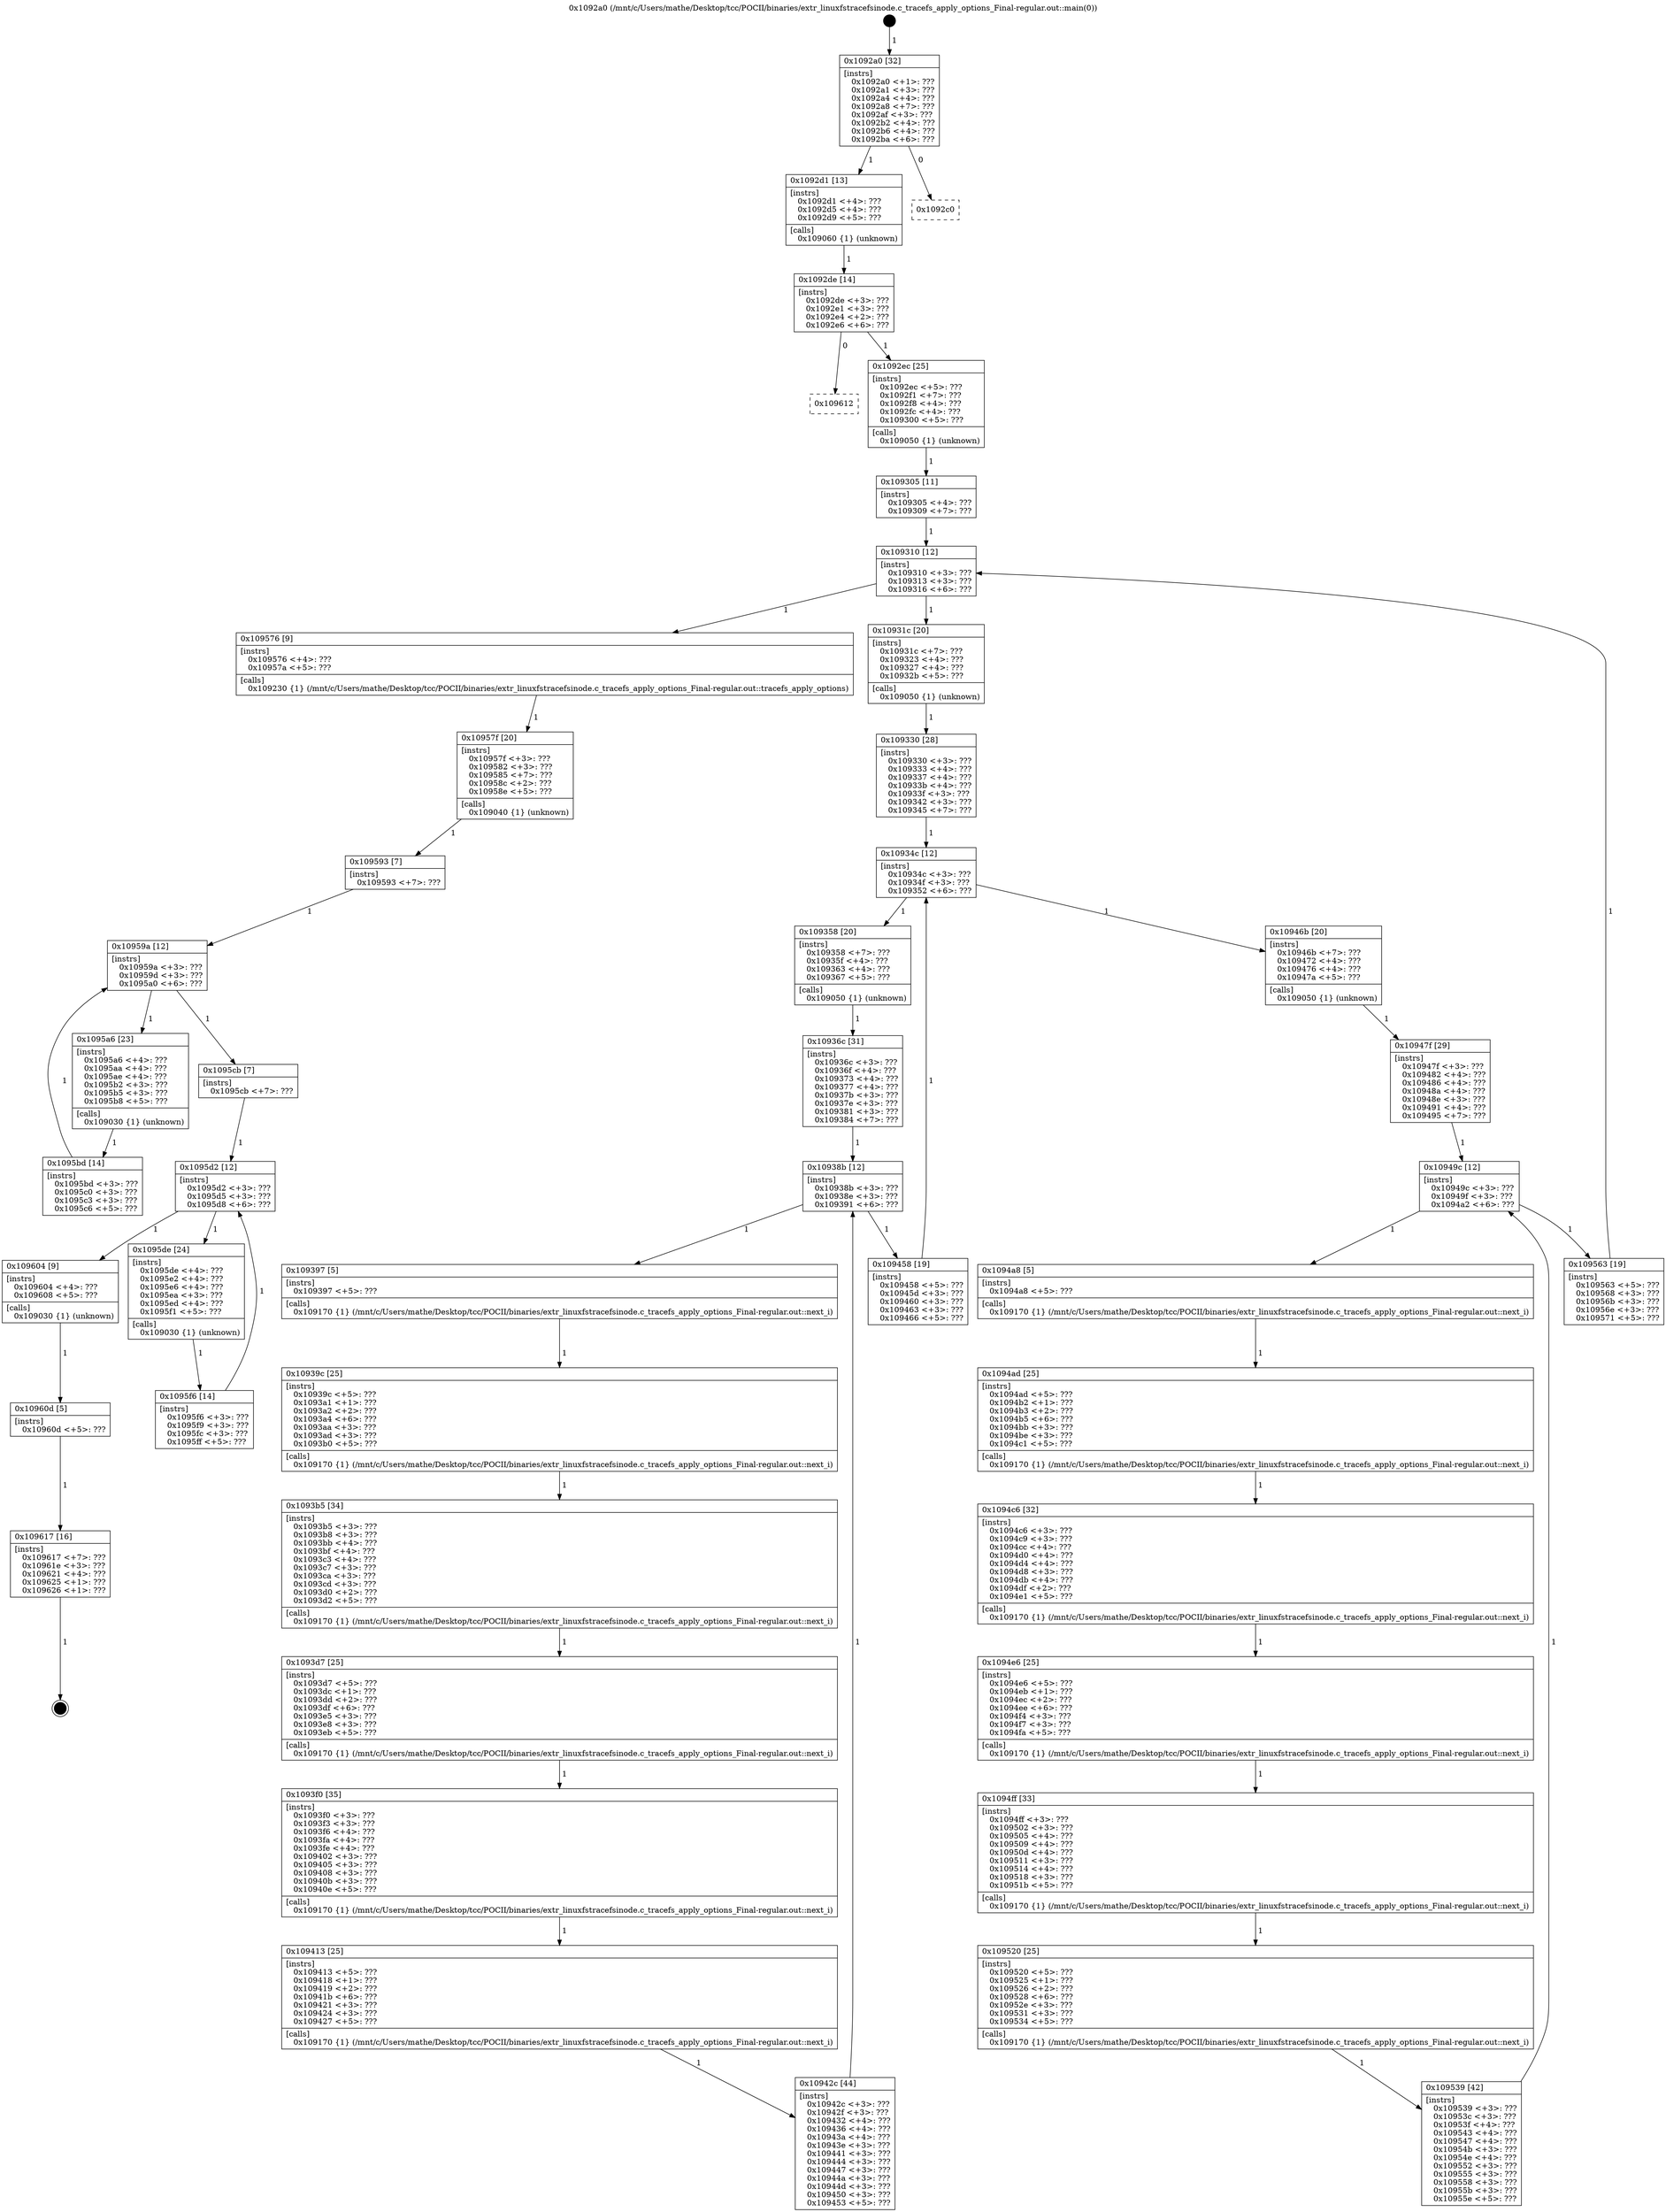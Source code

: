 digraph "0x1092a0" {
  label = "0x1092a0 (/mnt/c/Users/mathe/Desktop/tcc/POCII/binaries/extr_linuxfstracefsinode.c_tracefs_apply_options_Final-regular.out::main(0))"
  labelloc = "t"
  node[shape=record]

  Entry [label="",width=0.3,height=0.3,shape=circle,fillcolor=black,style=filled]
  "0x1092a0" [label="{
     0x1092a0 [32]\l
     | [instrs]\l
     &nbsp;&nbsp;0x1092a0 \<+1\>: ???\l
     &nbsp;&nbsp;0x1092a1 \<+3\>: ???\l
     &nbsp;&nbsp;0x1092a4 \<+4\>: ???\l
     &nbsp;&nbsp;0x1092a8 \<+7\>: ???\l
     &nbsp;&nbsp;0x1092af \<+3\>: ???\l
     &nbsp;&nbsp;0x1092b2 \<+4\>: ???\l
     &nbsp;&nbsp;0x1092b6 \<+4\>: ???\l
     &nbsp;&nbsp;0x1092ba \<+6\>: ???\l
  }"]
  "0x1092d1" [label="{
     0x1092d1 [13]\l
     | [instrs]\l
     &nbsp;&nbsp;0x1092d1 \<+4\>: ???\l
     &nbsp;&nbsp;0x1092d5 \<+4\>: ???\l
     &nbsp;&nbsp;0x1092d9 \<+5\>: ???\l
     | [calls]\l
     &nbsp;&nbsp;0x109060 \{1\} (unknown)\l
  }"]
  "0x1092c0" [label="{
     0x1092c0\l
  }", style=dashed]
  "0x1092de" [label="{
     0x1092de [14]\l
     | [instrs]\l
     &nbsp;&nbsp;0x1092de \<+3\>: ???\l
     &nbsp;&nbsp;0x1092e1 \<+3\>: ???\l
     &nbsp;&nbsp;0x1092e4 \<+2\>: ???\l
     &nbsp;&nbsp;0x1092e6 \<+6\>: ???\l
  }"]
  "0x109612" [label="{
     0x109612\l
  }", style=dashed]
  "0x1092ec" [label="{
     0x1092ec [25]\l
     | [instrs]\l
     &nbsp;&nbsp;0x1092ec \<+5\>: ???\l
     &nbsp;&nbsp;0x1092f1 \<+7\>: ???\l
     &nbsp;&nbsp;0x1092f8 \<+4\>: ???\l
     &nbsp;&nbsp;0x1092fc \<+4\>: ???\l
     &nbsp;&nbsp;0x109300 \<+5\>: ???\l
     | [calls]\l
     &nbsp;&nbsp;0x109050 \{1\} (unknown)\l
  }"]
  Exit [label="",width=0.3,height=0.3,shape=circle,fillcolor=black,style=filled,peripheries=2]
  "0x109310" [label="{
     0x109310 [12]\l
     | [instrs]\l
     &nbsp;&nbsp;0x109310 \<+3\>: ???\l
     &nbsp;&nbsp;0x109313 \<+3\>: ???\l
     &nbsp;&nbsp;0x109316 \<+6\>: ???\l
  }"]
  "0x109576" [label="{
     0x109576 [9]\l
     | [instrs]\l
     &nbsp;&nbsp;0x109576 \<+4\>: ???\l
     &nbsp;&nbsp;0x10957a \<+5\>: ???\l
     | [calls]\l
     &nbsp;&nbsp;0x109230 \{1\} (/mnt/c/Users/mathe/Desktop/tcc/POCII/binaries/extr_linuxfstracefsinode.c_tracefs_apply_options_Final-regular.out::tracefs_apply_options)\l
  }"]
  "0x10931c" [label="{
     0x10931c [20]\l
     | [instrs]\l
     &nbsp;&nbsp;0x10931c \<+7\>: ???\l
     &nbsp;&nbsp;0x109323 \<+4\>: ???\l
     &nbsp;&nbsp;0x109327 \<+4\>: ???\l
     &nbsp;&nbsp;0x10932b \<+5\>: ???\l
     | [calls]\l
     &nbsp;&nbsp;0x109050 \{1\} (unknown)\l
  }"]
  "0x10934c" [label="{
     0x10934c [12]\l
     | [instrs]\l
     &nbsp;&nbsp;0x10934c \<+3\>: ???\l
     &nbsp;&nbsp;0x10934f \<+3\>: ???\l
     &nbsp;&nbsp;0x109352 \<+6\>: ???\l
  }"]
  "0x10946b" [label="{
     0x10946b [20]\l
     | [instrs]\l
     &nbsp;&nbsp;0x10946b \<+7\>: ???\l
     &nbsp;&nbsp;0x109472 \<+4\>: ???\l
     &nbsp;&nbsp;0x109476 \<+4\>: ???\l
     &nbsp;&nbsp;0x10947a \<+5\>: ???\l
     | [calls]\l
     &nbsp;&nbsp;0x109050 \{1\} (unknown)\l
  }"]
  "0x109358" [label="{
     0x109358 [20]\l
     | [instrs]\l
     &nbsp;&nbsp;0x109358 \<+7\>: ???\l
     &nbsp;&nbsp;0x10935f \<+4\>: ???\l
     &nbsp;&nbsp;0x109363 \<+4\>: ???\l
     &nbsp;&nbsp;0x109367 \<+5\>: ???\l
     | [calls]\l
     &nbsp;&nbsp;0x109050 \{1\} (unknown)\l
  }"]
  "0x10938b" [label="{
     0x10938b [12]\l
     | [instrs]\l
     &nbsp;&nbsp;0x10938b \<+3\>: ???\l
     &nbsp;&nbsp;0x10938e \<+3\>: ???\l
     &nbsp;&nbsp;0x109391 \<+6\>: ???\l
  }"]
  "0x109458" [label="{
     0x109458 [19]\l
     | [instrs]\l
     &nbsp;&nbsp;0x109458 \<+5\>: ???\l
     &nbsp;&nbsp;0x10945d \<+3\>: ???\l
     &nbsp;&nbsp;0x109460 \<+3\>: ???\l
     &nbsp;&nbsp;0x109463 \<+3\>: ???\l
     &nbsp;&nbsp;0x109466 \<+5\>: ???\l
  }"]
  "0x109397" [label="{
     0x109397 [5]\l
     | [instrs]\l
     &nbsp;&nbsp;0x109397 \<+5\>: ???\l
     | [calls]\l
     &nbsp;&nbsp;0x109170 \{1\} (/mnt/c/Users/mathe/Desktop/tcc/POCII/binaries/extr_linuxfstracefsinode.c_tracefs_apply_options_Final-regular.out::next_i)\l
  }"]
  "0x10939c" [label="{
     0x10939c [25]\l
     | [instrs]\l
     &nbsp;&nbsp;0x10939c \<+5\>: ???\l
     &nbsp;&nbsp;0x1093a1 \<+1\>: ???\l
     &nbsp;&nbsp;0x1093a2 \<+2\>: ???\l
     &nbsp;&nbsp;0x1093a4 \<+6\>: ???\l
     &nbsp;&nbsp;0x1093aa \<+3\>: ???\l
     &nbsp;&nbsp;0x1093ad \<+3\>: ???\l
     &nbsp;&nbsp;0x1093b0 \<+5\>: ???\l
     | [calls]\l
     &nbsp;&nbsp;0x109170 \{1\} (/mnt/c/Users/mathe/Desktop/tcc/POCII/binaries/extr_linuxfstracefsinode.c_tracefs_apply_options_Final-regular.out::next_i)\l
  }"]
  "0x1093b5" [label="{
     0x1093b5 [34]\l
     | [instrs]\l
     &nbsp;&nbsp;0x1093b5 \<+3\>: ???\l
     &nbsp;&nbsp;0x1093b8 \<+3\>: ???\l
     &nbsp;&nbsp;0x1093bb \<+4\>: ???\l
     &nbsp;&nbsp;0x1093bf \<+4\>: ???\l
     &nbsp;&nbsp;0x1093c3 \<+4\>: ???\l
     &nbsp;&nbsp;0x1093c7 \<+3\>: ???\l
     &nbsp;&nbsp;0x1093ca \<+3\>: ???\l
     &nbsp;&nbsp;0x1093cd \<+3\>: ???\l
     &nbsp;&nbsp;0x1093d0 \<+2\>: ???\l
     &nbsp;&nbsp;0x1093d2 \<+5\>: ???\l
     | [calls]\l
     &nbsp;&nbsp;0x109170 \{1\} (/mnt/c/Users/mathe/Desktop/tcc/POCII/binaries/extr_linuxfstracefsinode.c_tracefs_apply_options_Final-regular.out::next_i)\l
  }"]
  "0x1093d7" [label="{
     0x1093d7 [25]\l
     | [instrs]\l
     &nbsp;&nbsp;0x1093d7 \<+5\>: ???\l
     &nbsp;&nbsp;0x1093dc \<+1\>: ???\l
     &nbsp;&nbsp;0x1093dd \<+2\>: ???\l
     &nbsp;&nbsp;0x1093df \<+6\>: ???\l
     &nbsp;&nbsp;0x1093e5 \<+3\>: ???\l
     &nbsp;&nbsp;0x1093e8 \<+3\>: ???\l
     &nbsp;&nbsp;0x1093eb \<+5\>: ???\l
     | [calls]\l
     &nbsp;&nbsp;0x109170 \{1\} (/mnt/c/Users/mathe/Desktop/tcc/POCII/binaries/extr_linuxfstracefsinode.c_tracefs_apply_options_Final-regular.out::next_i)\l
  }"]
  "0x1093f0" [label="{
     0x1093f0 [35]\l
     | [instrs]\l
     &nbsp;&nbsp;0x1093f0 \<+3\>: ???\l
     &nbsp;&nbsp;0x1093f3 \<+3\>: ???\l
     &nbsp;&nbsp;0x1093f6 \<+4\>: ???\l
     &nbsp;&nbsp;0x1093fa \<+4\>: ???\l
     &nbsp;&nbsp;0x1093fe \<+4\>: ???\l
     &nbsp;&nbsp;0x109402 \<+3\>: ???\l
     &nbsp;&nbsp;0x109405 \<+3\>: ???\l
     &nbsp;&nbsp;0x109408 \<+3\>: ???\l
     &nbsp;&nbsp;0x10940b \<+3\>: ???\l
     &nbsp;&nbsp;0x10940e \<+5\>: ???\l
     | [calls]\l
     &nbsp;&nbsp;0x109170 \{1\} (/mnt/c/Users/mathe/Desktop/tcc/POCII/binaries/extr_linuxfstracefsinode.c_tracefs_apply_options_Final-regular.out::next_i)\l
  }"]
  "0x109413" [label="{
     0x109413 [25]\l
     | [instrs]\l
     &nbsp;&nbsp;0x109413 \<+5\>: ???\l
     &nbsp;&nbsp;0x109418 \<+1\>: ???\l
     &nbsp;&nbsp;0x109419 \<+2\>: ???\l
     &nbsp;&nbsp;0x10941b \<+6\>: ???\l
     &nbsp;&nbsp;0x109421 \<+3\>: ???\l
     &nbsp;&nbsp;0x109424 \<+3\>: ???\l
     &nbsp;&nbsp;0x109427 \<+5\>: ???\l
     | [calls]\l
     &nbsp;&nbsp;0x109170 \{1\} (/mnt/c/Users/mathe/Desktop/tcc/POCII/binaries/extr_linuxfstracefsinode.c_tracefs_apply_options_Final-regular.out::next_i)\l
  }"]
  "0x10942c" [label="{
     0x10942c [44]\l
     | [instrs]\l
     &nbsp;&nbsp;0x10942c \<+3\>: ???\l
     &nbsp;&nbsp;0x10942f \<+3\>: ???\l
     &nbsp;&nbsp;0x109432 \<+4\>: ???\l
     &nbsp;&nbsp;0x109436 \<+4\>: ???\l
     &nbsp;&nbsp;0x10943a \<+4\>: ???\l
     &nbsp;&nbsp;0x10943e \<+3\>: ???\l
     &nbsp;&nbsp;0x109441 \<+3\>: ???\l
     &nbsp;&nbsp;0x109444 \<+3\>: ???\l
     &nbsp;&nbsp;0x109447 \<+3\>: ???\l
     &nbsp;&nbsp;0x10944a \<+3\>: ???\l
     &nbsp;&nbsp;0x10944d \<+3\>: ???\l
     &nbsp;&nbsp;0x109450 \<+3\>: ???\l
     &nbsp;&nbsp;0x109453 \<+5\>: ???\l
  }"]
  "0x10936c" [label="{
     0x10936c [31]\l
     | [instrs]\l
     &nbsp;&nbsp;0x10936c \<+3\>: ???\l
     &nbsp;&nbsp;0x10936f \<+4\>: ???\l
     &nbsp;&nbsp;0x109373 \<+4\>: ???\l
     &nbsp;&nbsp;0x109377 \<+4\>: ???\l
     &nbsp;&nbsp;0x10937b \<+3\>: ???\l
     &nbsp;&nbsp;0x10937e \<+3\>: ???\l
     &nbsp;&nbsp;0x109381 \<+3\>: ???\l
     &nbsp;&nbsp;0x109384 \<+7\>: ???\l
  }"]
  "0x109617" [label="{
     0x109617 [16]\l
     | [instrs]\l
     &nbsp;&nbsp;0x109617 \<+7\>: ???\l
     &nbsp;&nbsp;0x10961e \<+3\>: ???\l
     &nbsp;&nbsp;0x109621 \<+4\>: ???\l
     &nbsp;&nbsp;0x109625 \<+1\>: ???\l
     &nbsp;&nbsp;0x109626 \<+1\>: ???\l
  }"]
  "0x109330" [label="{
     0x109330 [28]\l
     | [instrs]\l
     &nbsp;&nbsp;0x109330 \<+3\>: ???\l
     &nbsp;&nbsp;0x109333 \<+4\>: ???\l
     &nbsp;&nbsp;0x109337 \<+4\>: ???\l
     &nbsp;&nbsp;0x10933b \<+4\>: ???\l
     &nbsp;&nbsp;0x10933f \<+3\>: ???\l
     &nbsp;&nbsp;0x109342 \<+3\>: ???\l
     &nbsp;&nbsp;0x109345 \<+7\>: ???\l
  }"]
  "0x10949c" [label="{
     0x10949c [12]\l
     | [instrs]\l
     &nbsp;&nbsp;0x10949c \<+3\>: ???\l
     &nbsp;&nbsp;0x10949f \<+3\>: ???\l
     &nbsp;&nbsp;0x1094a2 \<+6\>: ???\l
  }"]
  "0x109563" [label="{
     0x109563 [19]\l
     | [instrs]\l
     &nbsp;&nbsp;0x109563 \<+5\>: ???\l
     &nbsp;&nbsp;0x109568 \<+3\>: ???\l
     &nbsp;&nbsp;0x10956b \<+3\>: ???\l
     &nbsp;&nbsp;0x10956e \<+3\>: ???\l
     &nbsp;&nbsp;0x109571 \<+5\>: ???\l
  }"]
  "0x1094a8" [label="{
     0x1094a8 [5]\l
     | [instrs]\l
     &nbsp;&nbsp;0x1094a8 \<+5\>: ???\l
     | [calls]\l
     &nbsp;&nbsp;0x109170 \{1\} (/mnt/c/Users/mathe/Desktop/tcc/POCII/binaries/extr_linuxfstracefsinode.c_tracefs_apply_options_Final-regular.out::next_i)\l
  }"]
  "0x1094ad" [label="{
     0x1094ad [25]\l
     | [instrs]\l
     &nbsp;&nbsp;0x1094ad \<+5\>: ???\l
     &nbsp;&nbsp;0x1094b2 \<+1\>: ???\l
     &nbsp;&nbsp;0x1094b3 \<+2\>: ???\l
     &nbsp;&nbsp;0x1094b5 \<+6\>: ???\l
     &nbsp;&nbsp;0x1094bb \<+3\>: ???\l
     &nbsp;&nbsp;0x1094be \<+3\>: ???\l
     &nbsp;&nbsp;0x1094c1 \<+5\>: ???\l
     | [calls]\l
     &nbsp;&nbsp;0x109170 \{1\} (/mnt/c/Users/mathe/Desktop/tcc/POCII/binaries/extr_linuxfstracefsinode.c_tracefs_apply_options_Final-regular.out::next_i)\l
  }"]
  "0x1094c6" [label="{
     0x1094c6 [32]\l
     | [instrs]\l
     &nbsp;&nbsp;0x1094c6 \<+3\>: ???\l
     &nbsp;&nbsp;0x1094c9 \<+3\>: ???\l
     &nbsp;&nbsp;0x1094cc \<+4\>: ???\l
     &nbsp;&nbsp;0x1094d0 \<+4\>: ???\l
     &nbsp;&nbsp;0x1094d4 \<+4\>: ???\l
     &nbsp;&nbsp;0x1094d8 \<+3\>: ???\l
     &nbsp;&nbsp;0x1094db \<+4\>: ???\l
     &nbsp;&nbsp;0x1094df \<+2\>: ???\l
     &nbsp;&nbsp;0x1094e1 \<+5\>: ???\l
     | [calls]\l
     &nbsp;&nbsp;0x109170 \{1\} (/mnt/c/Users/mathe/Desktop/tcc/POCII/binaries/extr_linuxfstracefsinode.c_tracefs_apply_options_Final-regular.out::next_i)\l
  }"]
  "0x1094e6" [label="{
     0x1094e6 [25]\l
     | [instrs]\l
     &nbsp;&nbsp;0x1094e6 \<+5\>: ???\l
     &nbsp;&nbsp;0x1094eb \<+1\>: ???\l
     &nbsp;&nbsp;0x1094ec \<+2\>: ???\l
     &nbsp;&nbsp;0x1094ee \<+6\>: ???\l
     &nbsp;&nbsp;0x1094f4 \<+3\>: ???\l
     &nbsp;&nbsp;0x1094f7 \<+3\>: ???\l
     &nbsp;&nbsp;0x1094fa \<+5\>: ???\l
     | [calls]\l
     &nbsp;&nbsp;0x109170 \{1\} (/mnt/c/Users/mathe/Desktop/tcc/POCII/binaries/extr_linuxfstracefsinode.c_tracefs_apply_options_Final-regular.out::next_i)\l
  }"]
  "0x1094ff" [label="{
     0x1094ff [33]\l
     | [instrs]\l
     &nbsp;&nbsp;0x1094ff \<+3\>: ???\l
     &nbsp;&nbsp;0x109502 \<+3\>: ???\l
     &nbsp;&nbsp;0x109505 \<+4\>: ???\l
     &nbsp;&nbsp;0x109509 \<+4\>: ???\l
     &nbsp;&nbsp;0x10950d \<+4\>: ???\l
     &nbsp;&nbsp;0x109511 \<+3\>: ???\l
     &nbsp;&nbsp;0x109514 \<+4\>: ???\l
     &nbsp;&nbsp;0x109518 \<+3\>: ???\l
     &nbsp;&nbsp;0x10951b \<+5\>: ???\l
     | [calls]\l
     &nbsp;&nbsp;0x109170 \{1\} (/mnt/c/Users/mathe/Desktop/tcc/POCII/binaries/extr_linuxfstracefsinode.c_tracefs_apply_options_Final-regular.out::next_i)\l
  }"]
  "0x109520" [label="{
     0x109520 [25]\l
     | [instrs]\l
     &nbsp;&nbsp;0x109520 \<+5\>: ???\l
     &nbsp;&nbsp;0x109525 \<+1\>: ???\l
     &nbsp;&nbsp;0x109526 \<+2\>: ???\l
     &nbsp;&nbsp;0x109528 \<+6\>: ???\l
     &nbsp;&nbsp;0x10952e \<+3\>: ???\l
     &nbsp;&nbsp;0x109531 \<+3\>: ???\l
     &nbsp;&nbsp;0x109534 \<+5\>: ???\l
     | [calls]\l
     &nbsp;&nbsp;0x109170 \{1\} (/mnt/c/Users/mathe/Desktop/tcc/POCII/binaries/extr_linuxfstracefsinode.c_tracefs_apply_options_Final-regular.out::next_i)\l
  }"]
  "0x109539" [label="{
     0x109539 [42]\l
     | [instrs]\l
     &nbsp;&nbsp;0x109539 \<+3\>: ???\l
     &nbsp;&nbsp;0x10953c \<+3\>: ???\l
     &nbsp;&nbsp;0x10953f \<+4\>: ???\l
     &nbsp;&nbsp;0x109543 \<+4\>: ???\l
     &nbsp;&nbsp;0x109547 \<+4\>: ???\l
     &nbsp;&nbsp;0x10954b \<+3\>: ???\l
     &nbsp;&nbsp;0x10954e \<+4\>: ???\l
     &nbsp;&nbsp;0x109552 \<+3\>: ???\l
     &nbsp;&nbsp;0x109555 \<+3\>: ???\l
     &nbsp;&nbsp;0x109558 \<+3\>: ???\l
     &nbsp;&nbsp;0x10955b \<+3\>: ???\l
     &nbsp;&nbsp;0x10955e \<+5\>: ???\l
  }"]
  "0x10947f" [label="{
     0x10947f [29]\l
     | [instrs]\l
     &nbsp;&nbsp;0x10947f \<+3\>: ???\l
     &nbsp;&nbsp;0x109482 \<+4\>: ???\l
     &nbsp;&nbsp;0x109486 \<+4\>: ???\l
     &nbsp;&nbsp;0x10948a \<+4\>: ???\l
     &nbsp;&nbsp;0x10948e \<+3\>: ???\l
     &nbsp;&nbsp;0x109491 \<+4\>: ???\l
     &nbsp;&nbsp;0x109495 \<+7\>: ???\l
  }"]
  "0x10960d" [label="{
     0x10960d [5]\l
     | [instrs]\l
     &nbsp;&nbsp;0x10960d \<+5\>: ???\l
  }"]
  "0x109305" [label="{
     0x109305 [11]\l
     | [instrs]\l
     &nbsp;&nbsp;0x109305 \<+4\>: ???\l
     &nbsp;&nbsp;0x109309 \<+7\>: ???\l
  }"]
  "0x10957f" [label="{
     0x10957f [20]\l
     | [instrs]\l
     &nbsp;&nbsp;0x10957f \<+3\>: ???\l
     &nbsp;&nbsp;0x109582 \<+3\>: ???\l
     &nbsp;&nbsp;0x109585 \<+7\>: ???\l
     &nbsp;&nbsp;0x10958c \<+2\>: ???\l
     &nbsp;&nbsp;0x10958e \<+5\>: ???\l
     | [calls]\l
     &nbsp;&nbsp;0x109040 \{1\} (unknown)\l
  }"]
  "0x10959a" [label="{
     0x10959a [12]\l
     | [instrs]\l
     &nbsp;&nbsp;0x10959a \<+3\>: ???\l
     &nbsp;&nbsp;0x10959d \<+3\>: ???\l
     &nbsp;&nbsp;0x1095a0 \<+6\>: ???\l
  }"]
  "0x1095d2" [label="{
     0x1095d2 [12]\l
     | [instrs]\l
     &nbsp;&nbsp;0x1095d2 \<+3\>: ???\l
     &nbsp;&nbsp;0x1095d5 \<+3\>: ???\l
     &nbsp;&nbsp;0x1095d8 \<+6\>: ???\l
  }"]
  "0x1095a6" [label="{
     0x1095a6 [23]\l
     | [instrs]\l
     &nbsp;&nbsp;0x1095a6 \<+4\>: ???\l
     &nbsp;&nbsp;0x1095aa \<+4\>: ???\l
     &nbsp;&nbsp;0x1095ae \<+4\>: ???\l
     &nbsp;&nbsp;0x1095b2 \<+3\>: ???\l
     &nbsp;&nbsp;0x1095b5 \<+3\>: ???\l
     &nbsp;&nbsp;0x1095b8 \<+5\>: ???\l
     | [calls]\l
     &nbsp;&nbsp;0x109030 \{1\} (unknown)\l
  }"]
  "0x1095bd" [label="{
     0x1095bd [14]\l
     | [instrs]\l
     &nbsp;&nbsp;0x1095bd \<+3\>: ???\l
     &nbsp;&nbsp;0x1095c0 \<+3\>: ???\l
     &nbsp;&nbsp;0x1095c3 \<+3\>: ???\l
     &nbsp;&nbsp;0x1095c6 \<+5\>: ???\l
  }"]
  "0x109593" [label="{
     0x109593 [7]\l
     | [instrs]\l
     &nbsp;&nbsp;0x109593 \<+7\>: ???\l
  }"]
  "0x109604" [label="{
     0x109604 [9]\l
     | [instrs]\l
     &nbsp;&nbsp;0x109604 \<+4\>: ???\l
     &nbsp;&nbsp;0x109608 \<+5\>: ???\l
     | [calls]\l
     &nbsp;&nbsp;0x109030 \{1\} (unknown)\l
  }"]
  "0x1095de" [label="{
     0x1095de [24]\l
     | [instrs]\l
     &nbsp;&nbsp;0x1095de \<+4\>: ???\l
     &nbsp;&nbsp;0x1095e2 \<+4\>: ???\l
     &nbsp;&nbsp;0x1095e6 \<+4\>: ???\l
     &nbsp;&nbsp;0x1095ea \<+3\>: ???\l
     &nbsp;&nbsp;0x1095ed \<+4\>: ???\l
     &nbsp;&nbsp;0x1095f1 \<+5\>: ???\l
     | [calls]\l
     &nbsp;&nbsp;0x109030 \{1\} (unknown)\l
  }"]
  "0x1095f6" [label="{
     0x1095f6 [14]\l
     | [instrs]\l
     &nbsp;&nbsp;0x1095f6 \<+3\>: ???\l
     &nbsp;&nbsp;0x1095f9 \<+3\>: ???\l
     &nbsp;&nbsp;0x1095fc \<+3\>: ???\l
     &nbsp;&nbsp;0x1095ff \<+5\>: ???\l
  }"]
  "0x1095cb" [label="{
     0x1095cb [7]\l
     | [instrs]\l
     &nbsp;&nbsp;0x1095cb \<+7\>: ???\l
  }"]
  Entry -> "0x1092a0" [label=" 1"]
  "0x1092a0" -> "0x1092d1" [label=" 1"]
  "0x1092a0" -> "0x1092c0" [label=" 0"]
  "0x1092d1" -> "0x1092de" [label=" 1"]
  "0x1092de" -> "0x109612" [label=" 0"]
  "0x1092de" -> "0x1092ec" [label=" 1"]
  "0x109617" -> Exit [label=" 1"]
  "0x1092ec" -> "0x109305" [label=" 1"]
  "0x109310" -> "0x109576" [label=" 1"]
  "0x109310" -> "0x10931c" [label=" 1"]
  "0x10931c" -> "0x109330" [label=" 1"]
  "0x10934c" -> "0x10946b" [label=" 1"]
  "0x10934c" -> "0x109358" [label=" 1"]
  "0x109358" -> "0x10936c" [label=" 1"]
  "0x10938b" -> "0x109458" [label=" 1"]
  "0x10938b" -> "0x109397" [label=" 1"]
  "0x109397" -> "0x10939c" [label=" 1"]
  "0x10939c" -> "0x1093b5" [label=" 1"]
  "0x1093b5" -> "0x1093d7" [label=" 1"]
  "0x1093d7" -> "0x1093f0" [label=" 1"]
  "0x1093f0" -> "0x109413" [label=" 1"]
  "0x109413" -> "0x10942c" [label=" 1"]
  "0x10936c" -> "0x10938b" [label=" 1"]
  "0x10942c" -> "0x10938b" [label=" 1"]
  "0x10960d" -> "0x109617" [label=" 1"]
  "0x109330" -> "0x10934c" [label=" 1"]
  "0x109458" -> "0x10934c" [label=" 1"]
  "0x10946b" -> "0x10947f" [label=" 1"]
  "0x10949c" -> "0x109563" [label=" 1"]
  "0x10949c" -> "0x1094a8" [label=" 1"]
  "0x1094a8" -> "0x1094ad" [label=" 1"]
  "0x1094ad" -> "0x1094c6" [label=" 1"]
  "0x1094c6" -> "0x1094e6" [label=" 1"]
  "0x1094e6" -> "0x1094ff" [label=" 1"]
  "0x1094ff" -> "0x109520" [label=" 1"]
  "0x109520" -> "0x109539" [label=" 1"]
  "0x10947f" -> "0x10949c" [label=" 1"]
  "0x109539" -> "0x10949c" [label=" 1"]
  "0x109604" -> "0x10960d" [label=" 1"]
  "0x109305" -> "0x109310" [label=" 1"]
  "0x109563" -> "0x109310" [label=" 1"]
  "0x109576" -> "0x10957f" [label=" 1"]
  "0x10957f" -> "0x109593" [label=" 1"]
  "0x10959a" -> "0x1095cb" [label=" 1"]
  "0x10959a" -> "0x1095a6" [label=" 1"]
  "0x1095a6" -> "0x1095bd" [label=" 1"]
  "0x109593" -> "0x10959a" [label=" 1"]
  "0x1095bd" -> "0x10959a" [label=" 1"]
  "0x1095d2" -> "0x109604" [label=" 1"]
  "0x1095d2" -> "0x1095de" [label=" 1"]
  "0x1095de" -> "0x1095f6" [label=" 1"]
  "0x1095cb" -> "0x1095d2" [label=" 1"]
  "0x1095f6" -> "0x1095d2" [label=" 1"]
}

